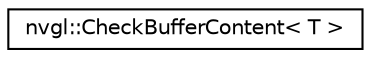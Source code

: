 digraph "Graphical Class Hierarchy"
{
 // LATEX_PDF_SIZE
  edge [fontname="Helvetica",fontsize="10",labelfontname="Helvetica",labelfontsize="10"];
  node [fontname="Helvetica",fontsize="10",shape=record];
  rankdir="LR";
  Node0 [label="nvgl::CheckBufferContent\< T \>",height=0.2,width=0.4,color="black", fillcolor="white", style="filled",URL="$classnvgl_1_1_check_buffer_content.html",tooltip=" "];
}
